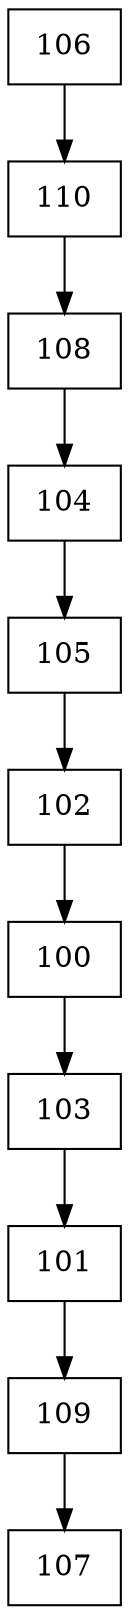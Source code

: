 digraph G {
  node [shape=record];
  node0 [label="{106}"];
  node0 -> node1;
  node1 [label="{110}"];
  node1 -> node2;
  node2 [label="{108}"];
  node2 -> node3;
  node3 [label="{104}"];
  node3 -> node4;
  node4 [label="{105}"];
  node4 -> node5;
  node5 [label="{102}"];
  node5 -> node6;
  node6 [label="{100}"];
  node6 -> node7;
  node7 [label="{103}"];
  node7 -> node8;
  node8 [label="{101}"];
  node8 -> node9;
  node9 [label="{109}"];
  node9 -> node10;
  node10 [label="{107}"];
}
